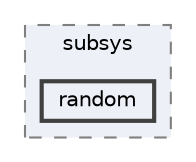 digraph "build/zephyr/subsys/random"
{
 // LATEX_PDF_SIZE
  bgcolor="transparent";
  edge [fontname=Helvetica,fontsize=10,labelfontname=Helvetica,labelfontsize=10];
  node [fontname=Helvetica,fontsize=10,shape=box,height=0.2,width=0.4];
  compound=true
  subgraph clusterdir_fee2df84931cf9d66e516b35c2f3fff7 {
    graph [ bgcolor="#edf0f7", pencolor="grey50", label="subsys", fontname=Helvetica,fontsize=10 style="filled,dashed", URL="dir_fee2df84931cf9d66e516b35c2f3fff7.html",tooltip=""]
  dir_e8bb49a27736d769816da2b27ea87cd7 [label="random", fillcolor="#edf0f7", color="grey25", style="filled,bold", URL="dir_e8bb49a27736d769816da2b27ea87cd7.html",tooltip=""];
  }
}
